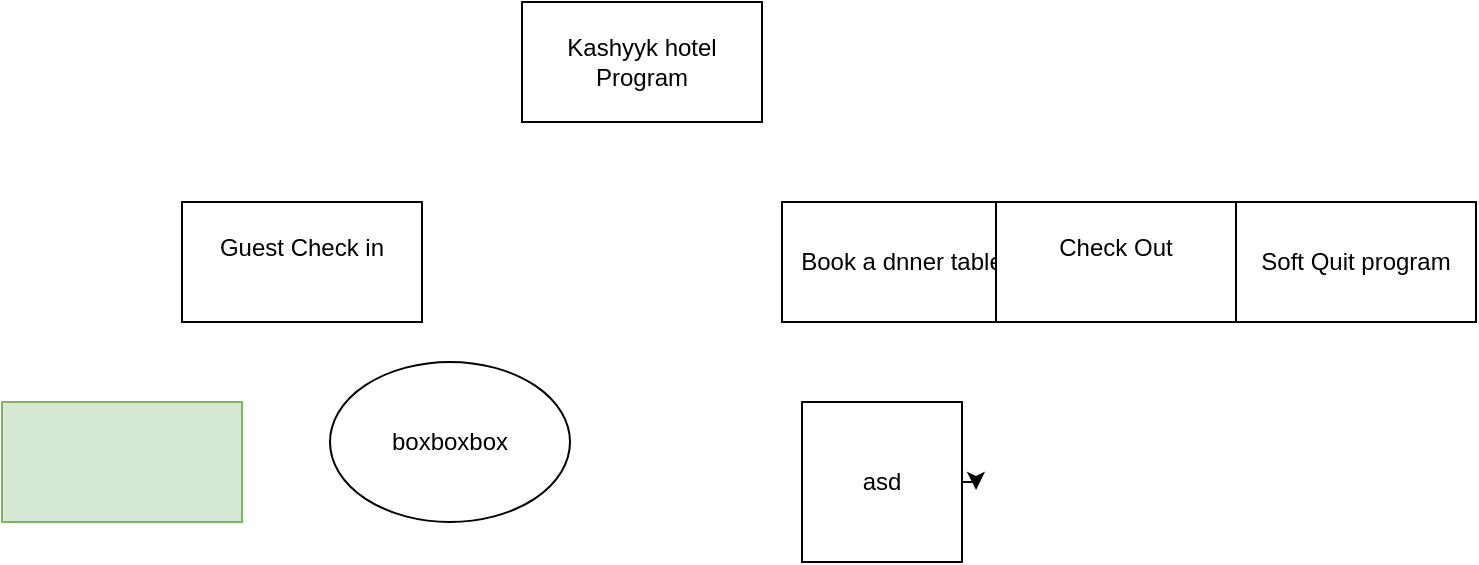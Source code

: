<mxfile version="22.0.8" type="github">
  <diagram name="Page-1" id="g4rA1UfjoHgd0uxCYoGI">
    <mxGraphModel dx="1194" dy="760" grid="1" gridSize="10" guides="1" tooltips="1" connect="1" arrows="1" fold="1" page="1" pageScale="1" pageWidth="827" pageHeight="1169" math="0" shadow="0">
      <root>
        <mxCell id="0" />
        <mxCell id="1" parent="0" />
        <mxCell id="xWcp2EsW1pXefpogUu0f-1" value="Kashyyk hotel Program" style="rounded=0;whiteSpace=wrap;html=1;" parent="1" vertex="1">
          <mxGeometry x="390" y="100" width="120" height="60" as="geometry" />
        </mxCell>
        <mxCell id="xWcp2EsW1pXefpogUu0f-2" value="&lt;div&gt;Guest Check in&lt;/div&gt;&lt;div&gt;&lt;br&gt;&lt;/div&gt;" style="rounded=0;whiteSpace=wrap;html=1;" parent="1" vertex="1">
          <mxGeometry x="220" y="200" width="120" height="60" as="geometry" />
        </mxCell>
        <mxCell id="xWcp2EsW1pXefpogUu0f-3" value="Book a dnner table" style="rounded=0;whiteSpace=wrap;html=1;" parent="1" vertex="1">
          <mxGeometry x="520" y="200" width="120" height="60" as="geometry" />
        </mxCell>
        <mxCell id="xWcp2EsW1pXefpogUu0f-4" value="&lt;div&gt;Check Out&lt;/div&gt;&lt;div&gt;&lt;br&gt;&lt;/div&gt;" style="rounded=0;whiteSpace=wrap;html=1;" parent="1" vertex="1">
          <mxGeometry x="627" y="200" width="120" height="60" as="geometry" />
        </mxCell>
        <mxCell id="xWcp2EsW1pXefpogUu0f-5" value="Soft Quit program" style="rounded=0;whiteSpace=wrap;html=1;" parent="1" vertex="1">
          <mxGeometry x="747" y="200" width="120" height="60" as="geometry" />
        </mxCell>
        <mxCell id="xWcp2EsW1pXefpogUu0f-6" value="" style="rounded=0;whiteSpace=wrap;html=1;fillColor=#d5e8d4;strokeColor=#82b366;" parent="1" vertex="1">
          <mxGeometry x="130" y="300" width="120" height="60" as="geometry" />
        </mxCell>
        <mxCell id="2HaEW5ayOSchESDhEftc-2" value="asd" style="whiteSpace=wrap;html=1;aspect=fixed;" vertex="1" parent="1">
          <mxGeometry x="530" y="300" width="80" height="80" as="geometry" />
        </mxCell>
        <mxCell id="xWcp2EsW1pXefpogUu0f-7" value="boxboxbox" style="ellipse;whiteSpace=wrap;html=1;" vertex="1" parent="1">
          <mxGeometry x="294" y="280" width="120" height="80" as="geometry" />
        </mxCell>
        <mxCell id="2HaEW5ayOSchESDhEftc-3" style="edgeStyle=orthogonalEdgeStyle;rounded=0;orthogonalLoop=1;jettySize=auto;html=1;exitX=1;exitY=0.5;exitDx=0;exitDy=0;entryX=1.088;entryY=0.55;entryDx=0;entryDy=0;entryPerimeter=0;" edge="1" parent="1" source="2HaEW5ayOSchESDhEftc-2" target="2HaEW5ayOSchESDhEftc-2">
          <mxGeometry relative="1" as="geometry" />
        </mxCell>
      </root>
    </mxGraphModel>
  </diagram>
</mxfile>
